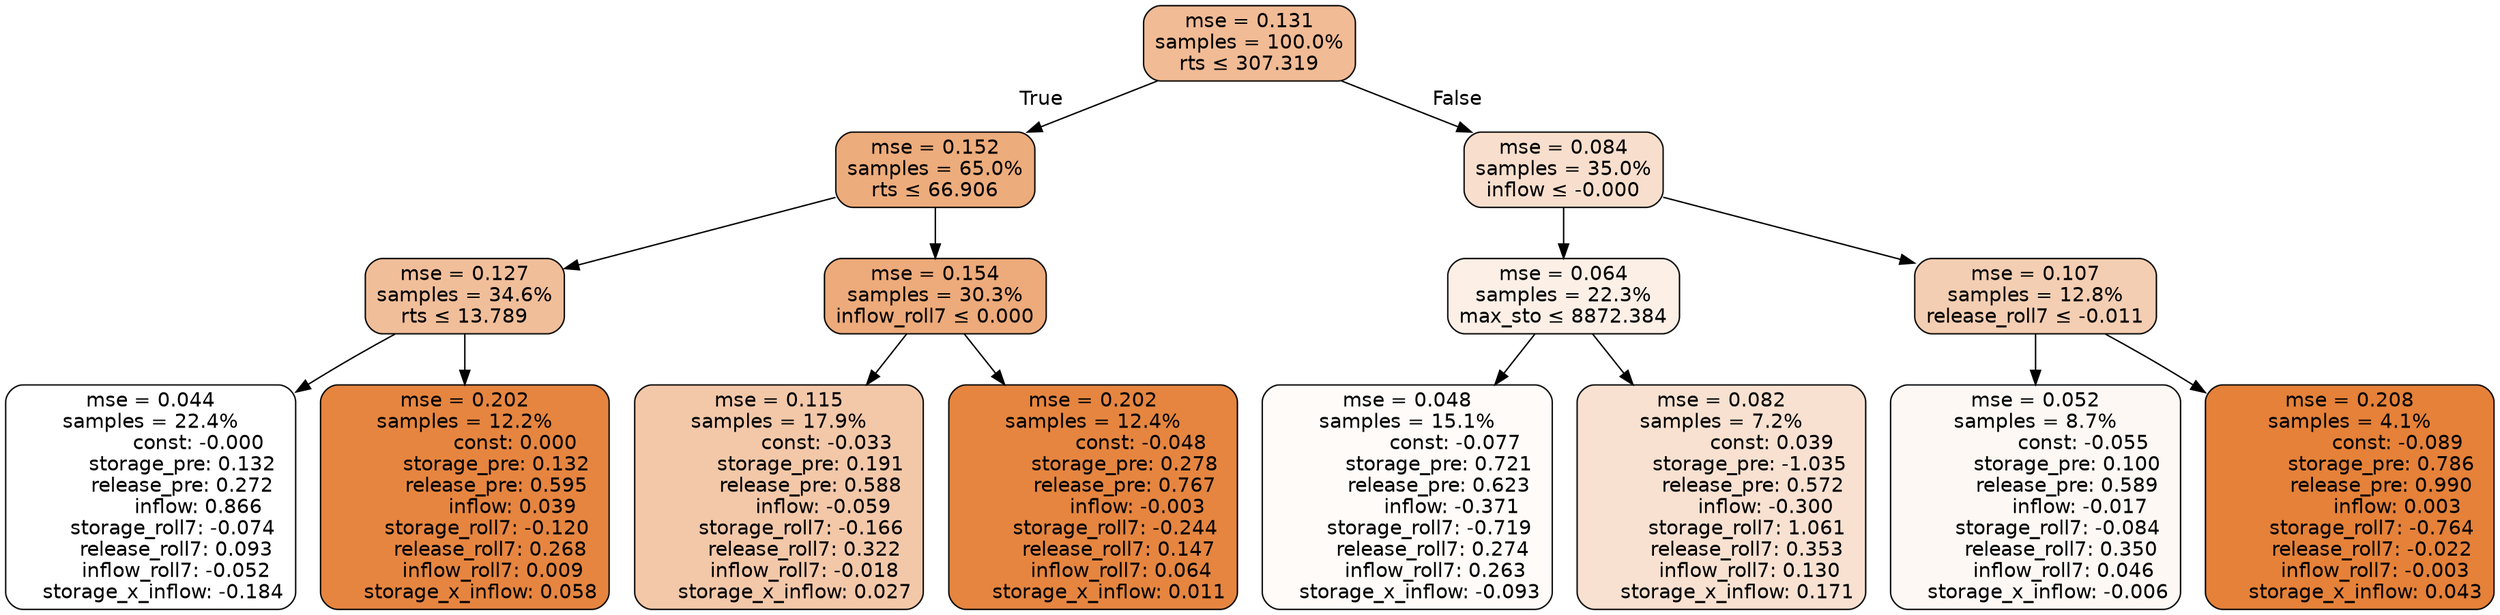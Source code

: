 digraph tree {
bgcolor="transparent"
node [shape=rectangle, style="filled, rounded", color="black", fontname=helvetica] ;
edge [fontname=helvetica] ;
	"0" [label="mse = 0.131
samples = 100.0%
rts &le; 307.319", fillcolor="#f1bb95"]
	"1" [label="mse = 0.152
samples = 65.0%
rts &le; 66.906", fillcolor="#edac7c"]
	"2" [label="mse = 0.127
samples = 34.6%
rts &le; 13.789", fillcolor="#f1be9a"]
	"3" [label="mse = 0.044
samples = 22.4%
               const: -0.000
          storage_pre: 0.132
          release_pre: 0.272
               inflow: 0.866
       storage_roll7: -0.074
        release_roll7: 0.093
        inflow_roll7: -0.052
    storage_x_inflow: -0.184", fillcolor="#ffffff"]
	"4" [label="mse = 0.202
samples = 12.2%
                const: 0.000
          storage_pre: 0.132
          release_pre: 0.595
               inflow: 0.039
       storage_roll7: -0.120
        release_roll7: 0.268
         inflow_roll7: 0.009
     storage_x_inflow: 0.058", fillcolor="#e68540"]
	"5" [label="mse = 0.154
samples = 30.3%
inflow_roll7 &le; 0.000", fillcolor="#edaa7a"]
	"6" [label="mse = 0.115
samples = 17.9%
               const: -0.033
          storage_pre: 0.191
          release_pre: 0.588
              inflow: -0.059
       storage_roll7: -0.166
        release_roll7: 0.322
        inflow_roll7: -0.018
     storage_x_inflow: 0.027", fillcolor="#f3c8a9"]
	"7" [label="mse = 0.202
samples = 12.4%
               const: -0.048
          storage_pre: 0.278
          release_pre: 0.767
              inflow: -0.003
       storage_roll7: -0.244
        release_roll7: 0.147
         inflow_roll7: 0.064
     storage_x_inflow: 0.011", fillcolor="#e58540"]
	"8" [label="mse = 0.084
samples = 35.0%
inflow &le; -0.000", fillcolor="#f8dfcd"]
	"9" [label="mse = 0.064
samples = 22.3%
max_sto &le; 8872.384", fillcolor="#fbefe6"]
	"10" [label="mse = 0.048
samples = 15.1%
               const: -0.077
          storage_pre: 0.721
          release_pre: 0.623
              inflow: -0.371
       storage_roll7: -0.719
        release_roll7: 0.274
         inflow_roll7: 0.263
    storage_x_inflow: -0.093", fillcolor="#fefbf9"]
	"11" [label="mse = 0.082
samples = 7.2%
                const: 0.039
         storage_pre: -1.035
          release_pre: 0.572
              inflow: -0.300
        storage_roll7: 1.061
        release_roll7: 0.353
         inflow_roll7: 0.130
     storage_x_inflow: 0.171", fillcolor="#f8e1d1"]
	"12" [label="mse = 0.107
samples = 12.8%
release_roll7 &le; -0.011", fillcolor="#f4ceb2"]
	"13" [label="mse = 0.052
samples = 8.7%
               const: -0.055
          storage_pre: 0.100
          release_pre: 0.589
              inflow: -0.017
       storage_roll7: -0.084
        release_roll7: 0.350
         inflow_roll7: 0.046
    storage_x_inflow: -0.006", fillcolor="#fdf8f4"]
	"14" [label="mse = 0.208
samples = 4.1%
               const: -0.089
          storage_pre: 0.786
          release_pre: 0.990
               inflow: 0.003
       storage_roll7: -0.764
       release_roll7: -0.022
        inflow_roll7: -0.003
     storage_x_inflow: 0.043", fillcolor="#e58139"]

	"0" -> "1" [labeldistance=2.5, labelangle=45, headlabel="True"]
	"1" -> "2"
	"2" -> "3"
	"2" -> "4"
	"1" -> "5"
	"5" -> "6"
	"5" -> "7"
	"0" -> "8" [labeldistance=2.5, labelangle=-45, headlabel="False"]
	"8" -> "9"
	"9" -> "10"
	"9" -> "11"
	"8" -> "12"
	"12" -> "13"
	"12" -> "14"
}